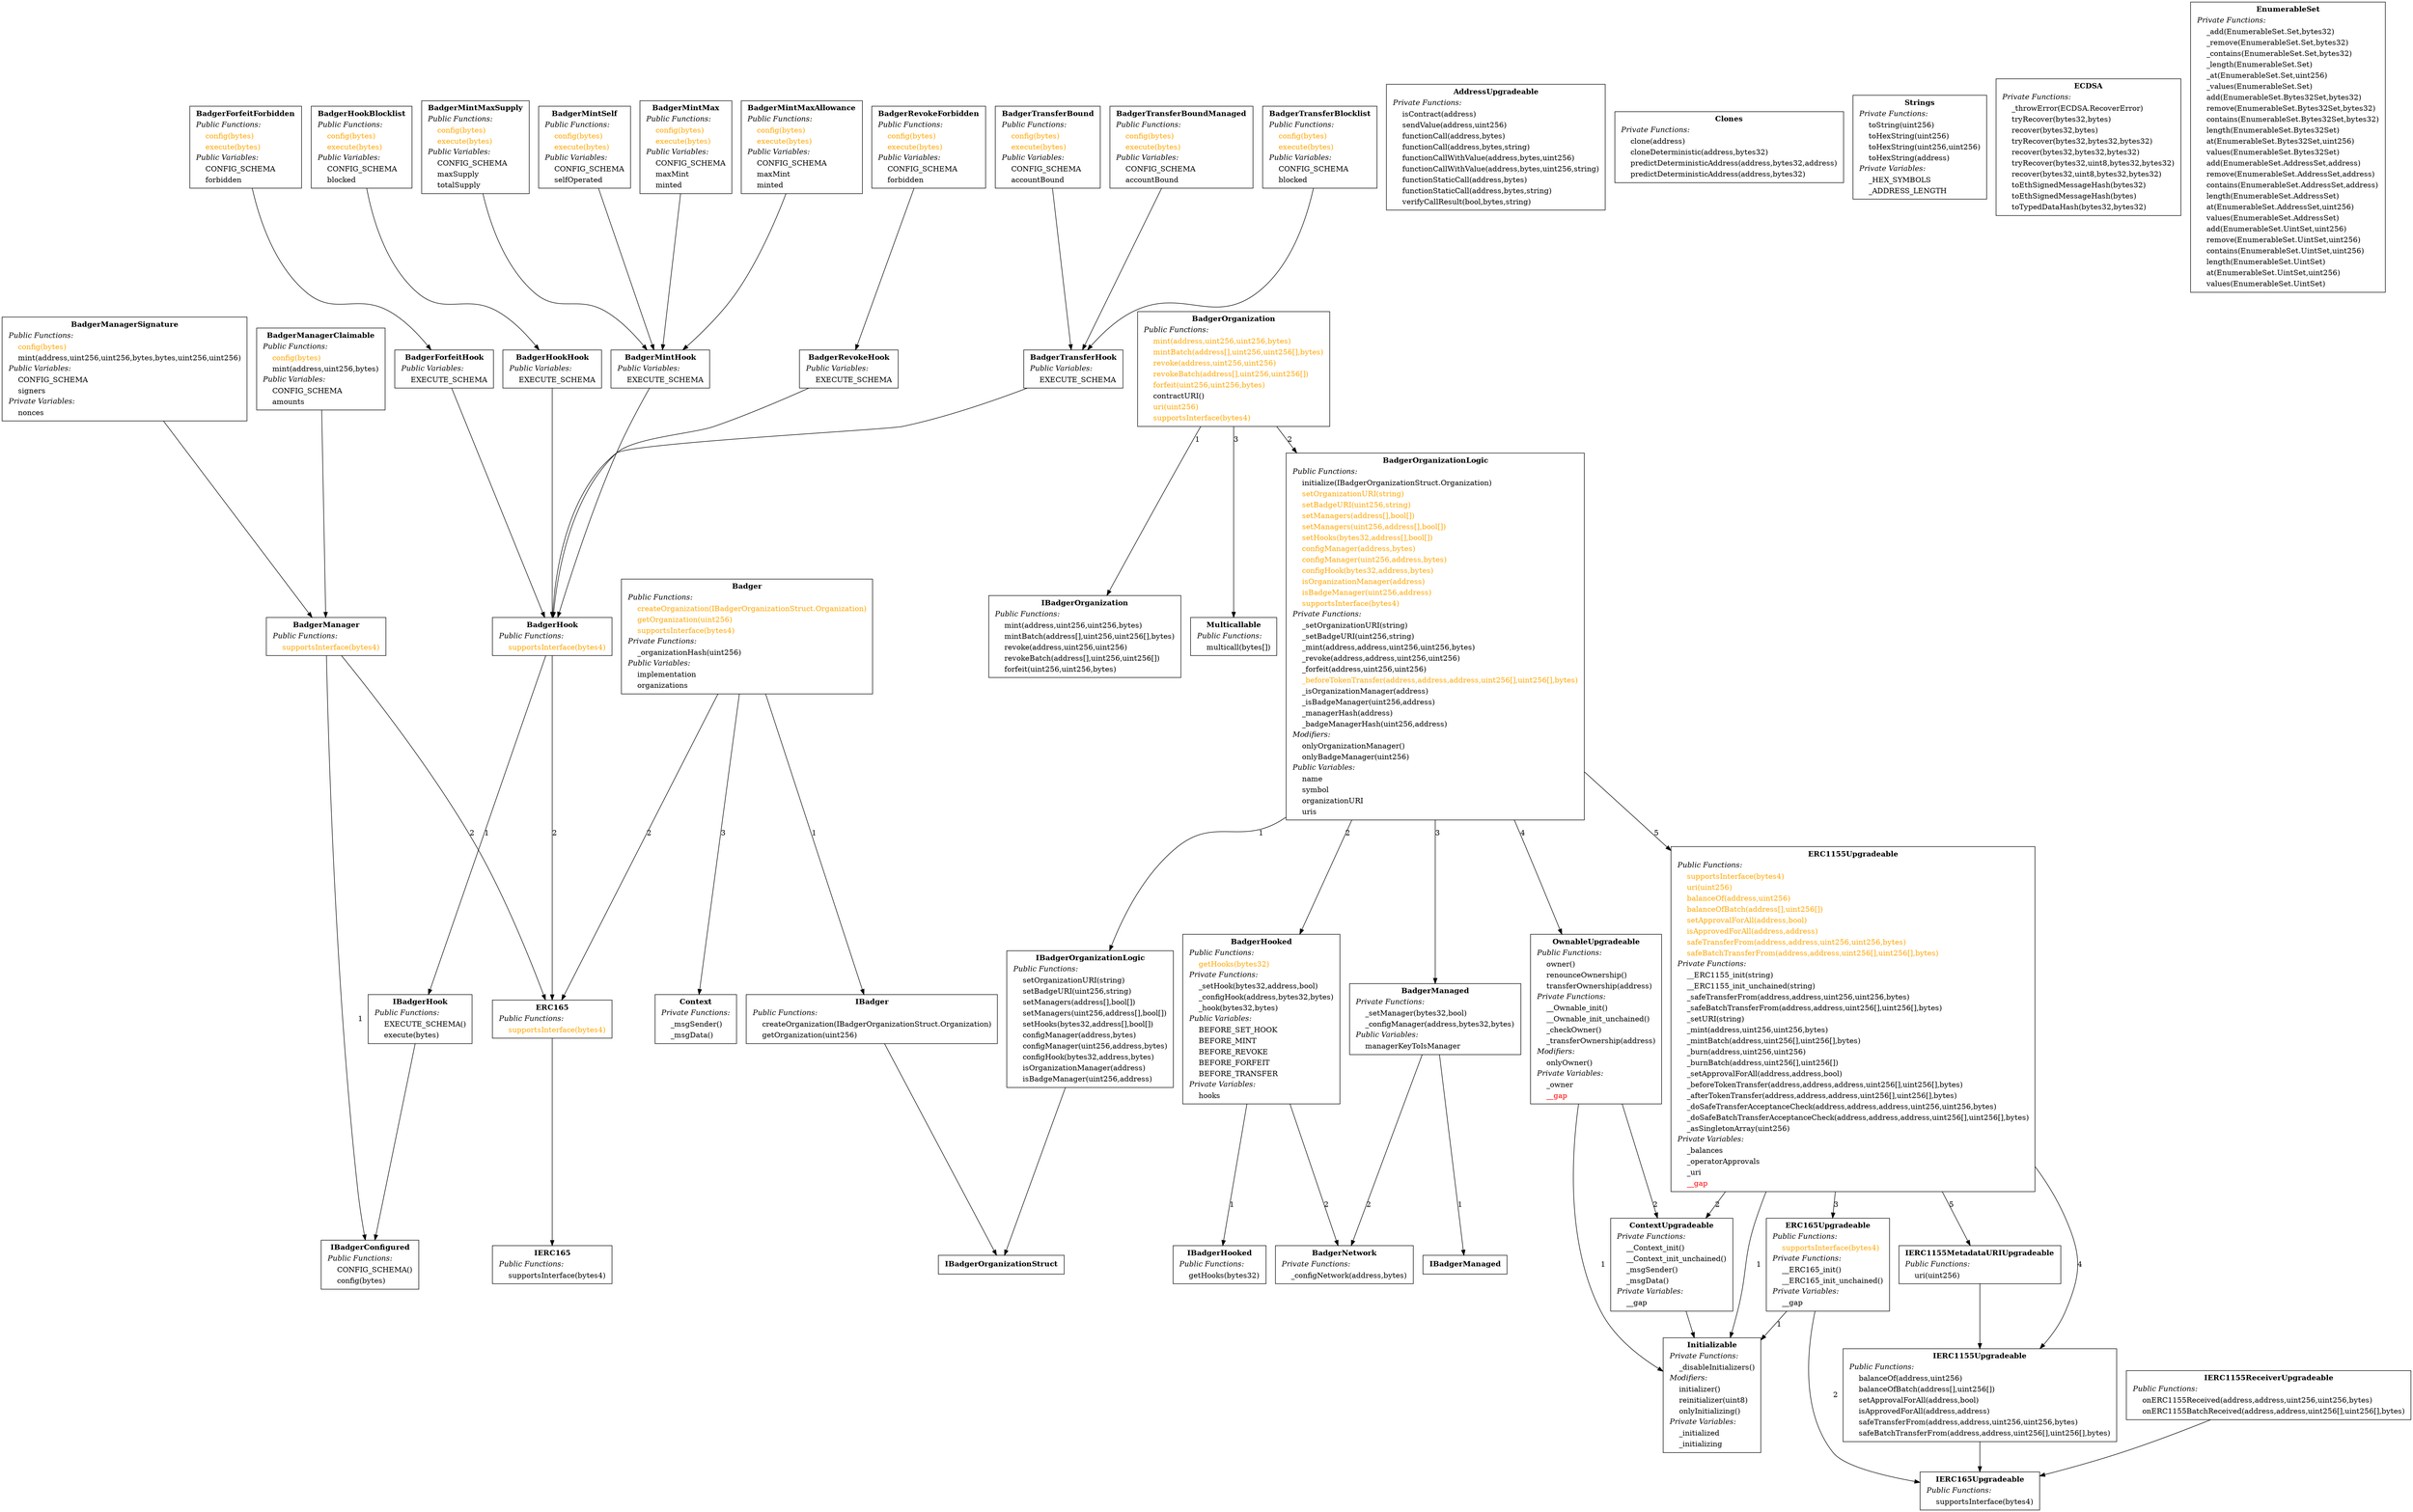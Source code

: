 digraph "" {
OwnableUpgradeable -> Initializable [ label="1" ];
OwnableUpgradeable -> ContextUpgradeable [ label="2" ];
OwnableUpgradeable[shape="box"label=< <TABLE border="0"><TR><TD align="center"><B>OwnableUpgradeable</B></TD></TR><TR><TD align="left"><I>Public Functions:</I></TD></TR><TR><TD align="left">    owner()</TD></TR><TR><TD align="left">    renounceOwnership()</TD></TR><TR><TD align="left">    transferOwnership(address)</TD></TR><TR><TD align="left"><I>Private Functions:</I></TD></TR><TR><TD align="left">    __Ownable_init()</TD></TR><TR><TD align="left">    __Ownable_init_unchained()</TD></TR><TR><TD align="left">    _checkOwner()</TD></TR><TR><TD align="left">    _transferOwnership(address)</TD></TR><TR><TD align="left"><I>Modifiers:</I></TD></TR><TR><TD align="left">    onlyOwner()</TD></TR><TR><TD align="left"><I>Private Variables:</I></TD></TR><TR><TD align="left">    _owner</TD></TR><TR><TD align="left"><font color="red">    __gap</font></TD></TR></TABLE> >];

Initializable[shape="box"label=< <TABLE border="0"><TR><TD align="center"><B>Initializable</B></TD></TR><TR><TD align="left"><I>Private Functions:</I></TD></TR><TR><TD align="left">    _disableInitializers()</TD></TR><TR><TD align="left"><I>Modifiers:</I></TD></TR><TR><TD align="left">    initializer()</TD></TR><TR><TD align="left">    reinitializer(uint8)</TD></TR><TR><TD align="left">    onlyInitializing()</TD></TR><TR><TD align="left"><I>Private Variables:</I></TD></TR><TR><TD align="left">    _initialized</TD></TR><TR><TD align="left">    _initializing</TD></TR></TABLE> >];

ERC1155Upgradeable -> Initializable [ label="1" ];
ERC1155Upgradeable -> ContextUpgradeable [ label="2" ];
ERC1155Upgradeable -> ERC165Upgradeable [ label="3" ];
ERC1155Upgradeable -> IERC1155Upgradeable [ label="4" ];
ERC1155Upgradeable -> IERC1155MetadataURIUpgradeable [ label="5" ];
ERC1155Upgradeable[shape="box"label=< <TABLE border="0"><TR><TD align="center"><B>ERC1155Upgradeable</B></TD></TR><TR><TD align="left"><I>Public Functions:</I></TD></TR><TR><TD align="left"><font color="#FFA500">    supportsInterface(bytes4)</font></TD></TR><TR><TD align="left"><font color="#FFA500">    uri(uint256)</font></TD></TR><TR><TD align="left"><font color="#FFA500">    balanceOf(address,uint256)</font></TD></TR><TR><TD align="left"><font color="#FFA500">    balanceOfBatch(address[],uint256[])</font></TD></TR><TR><TD align="left"><font color="#FFA500">    setApprovalForAll(address,bool)</font></TD></TR><TR><TD align="left"><font color="#FFA500">    isApprovedForAll(address,address)</font></TD></TR><TR><TD align="left"><font color="#FFA500">    safeTransferFrom(address,address,uint256,uint256,bytes)</font></TD></TR><TR><TD align="left"><font color="#FFA500">    safeBatchTransferFrom(address,address,uint256[],uint256[],bytes)</font></TD></TR><TR><TD align="left"><I>Private Functions:</I></TD></TR><TR><TD align="left">    __ERC1155_init(string)</TD></TR><TR><TD align="left">    __ERC1155_init_unchained(string)</TD></TR><TR><TD align="left">    _safeTransferFrom(address,address,uint256,uint256,bytes)</TD></TR><TR><TD align="left">    _safeBatchTransferFrom(address,address,uint256[],uint256[],bytes)</TD></TR><TR><TD align="left">    _setURI(string)</TD></TR><TR><TD align="left">    _mint(address,uint256,uint256,bytes)</TD></TR><TR><TD align="left">    _mintBatch(address,uint256[],uint256[],bytes)</TD></TR><TR><TD align="left">    _burn(address,uint256,uint256)</TD></TR><TR><TD align="left">    _burnBatch(address,uint256[],uint256[])</TD></TR><TR><TD align="left">    _setApprovalForAll(address,address,bool)</TD></TR><TR><TD align="left">    _beforeTokenTransfer(address,address,address,uint256[],uint256[],bytes)</TD></TR><TR><TD align="left">    _afterTokenTransfer(address,address,address,uint256[],uint256[],bytes)</TD></TR><TR><TD align="left">    _doSafeTransferAcceptanceCheck(address,address,address,uint256,uint256,bytes)</TD></TR><TR><TD align="left">    _doSafeBatchTransferAcceptanceCheck(address,address,address,uint256[],uint256[],bytes)</TD></TR><TR><TD align="left">    _asSingletonArray(uint256)</TD></TR><TR><TD align="left"><I>Private Variables:</I></TD></TR><TR><TD align="left">    _balances</TD></TR><TR><TD align="left">    _operatorApprovals</TD></TR><TR><TD align="left">    _uri</TD></TR><TR><TD align="left"><font color="red">    __gap</font></TD></TR></TABLE> >];

IERC1155ReceiverUpgradeable -> IERC165Upgradeable;
IERC1155ReceiverUpgradeable[shape="box"label=< <TABLE border="0"><TR><TD align="center"><B>IERC1155ReceiverUpgradeable</B></TD></TR><TR><TD align="left"><I>Public Functions:</I></TD></TR><TR><TD align="left">    onERC1155Received(address,address,uint256,uint256,bytes)</TD></TR><TR><TD align="left">    onERC1155BatchReceived(address,address,uint256[],uint256[],bytes)</TD></TR></TABLE> >];

IERC1155Upgradeable -> IERC165Upgradeable;
IERC1155Upgradeable[shape="box"label=< <TABLE border="0"><TR><TD align="center"><B>IERC1155Upgradeable</B></TD></TR><TR><TD align="left"><I>Public Functions:</I></TD></TR><TR><TD align="left">    balanceOf(address,uint256)</TD></TR><TR><TD align="left">    balanceOfBatch(address[],uint256[])</TD></TR><TR><TD align="left">    setApprovalForAll(address,bool)</TD></TR><TR><TD align="left">    isApprovedForAll(address,address)</TD></TR><TR><TD align="left">    safeTransferFrom(address,address,uint256,uint256,bytes)</TD></TR><TR><TD align="left">    safeBatchTransferFrom(address,address,uint256[],uint256[],bytes)</TD></TR></TABLE> >];

IERC1155MetadataURIUpgradeable -> IERC1155Upgradeable;
IERC1155MetadataURIUpgradeable[shape="box"label=< <TABLE border="0"><TR><TD align="center"><B>IERC1155MetadataURIUpgradeable</B></TD></TR><TR><TD align="left"><I>Public Functions:</I></TD></TR><TR><TD align="left">    uri(uint256)</TD></TR></TABLE> >];

AddressUpgradeable[shape="box"label=< <TABLE border="0"><TR><TD align="center"><B>AddressUpgradeable</B></TD></TR><TR><TD align="left"><I>Private Functions:</I></TD></TR><TR><TD align="left">    isContract(address)</TD></TR><TR><TD align="left">    sendValue(address,uint256)</TD></TR><TR><TD align="left">    functionCall(address,bytes)</TD></TR><TR><TD align="left">    functionCall(address,bytes,string)</TD></TR><TR><TD align="left">    functionCallWithValue(address,bytes,uint256)</TD></TR><TR><TD align="left">    functionCallWithValue(address,bytes,uint256,string)</TD></TR><TR><TD align="left">    functionStaticCall(address,bytes)</TD></TR><TR><TD align="left">    functionStaticCall(address,bytes,string)</TD></TR><TR><TD align="left">    verifyCallResult(bool,bytes,string)</TD></TR></TABLE> >];

ContextUpgradeable -> Initializable;
ContextUpgradeable[shape="box"label=< <TABLE border="0"><TR><TD align="center"><B>ContextUpgradeable</B></TD></TR><TR><TD align="left"><I>Private Functions:</I></TD></TR><TR><TD align="left">    __Context_init()</TD></TR><TR><TD align="left">    __Context_init_unchained()</TD></TR><TR><TD align="left">    _msgSender()</TD></TR><TR><TD align="left">    _msgData()</TD></TR><TR><TD align="left"><I>Private Variables:</I></TD></TR><TR><TD align="left">    __gap</TD></TR></TABLE> >];

ERC165Upgradeable -> Initializable [ label="1" ];
ERC165Upgradeable -> IERC165Upgradeable [ label="2" ];
ERC165Upgradeable[shape="box"label=< <TABLE border="0"><TR><TD align="center"><B>ERC165Upgradeable</B></TD></TR><TR><TD align="left"><I>Public Functions:</I></TD></TR><TR><TD align="left"><font color="#FFA500">    supportsInterface(bytes4)</font></TD></TR><TR><TD align="left"><I>Private Functions:</I></TD></TR><TR><TD align="left">    __ERC165_init()</TD></TR><TR><TD align="left">    __ERC165_init_unchained()</TD></TR><TR><TD align="left"><I>Private Variables:</I></TD></TR><TR><TD align="left">    __gap</TD></TR></TABLE> >];

IERC165Upgradeable[shape="box"label=< <TABLE border="0"><TR><TD align="center"><B>IERC165Upgradeable</B></TD></TR><TR><TD align="left"><I>Public Functions:</I></TD></TR><TR><TD align="left">    supportsInterface(bytes4)</TD></TR></TABLE> >];

Clones[shape="box"label=< <TABLE border="0"><TR><TD align="center"><B>Clones</B></TD></TR><TR><TD align="left"><I>Private Functions:</I></TD></TR><TR><TD align="left">    clone(address)</TD></TR><TR><TD align="left">    cloneDeterministic(address,bytes32)</TD></TR><TR><TD align="left">    predictDeterministicAddress(address,bytes32,address)</TD></TR><TR><TD align="left">    predictDeterministicAddress(address,bytes32)</TD></TR></TABLE> >];

Context[shape="box"label=< <TABLE border="0"><TR><TD align="center"><B>Context</B></TD></TR><TR><TD align="left"><I>Private Functions:</I></TD></TR><TR><TD align="left">    _msgSender()</TD></TR><TR><TD align="left">    _msgData()</TD></TR></TABLE> >];

Strings[shape="box"label=< <TABLE border="0"><TR><TD align="center"><B>Strings</B></TD></TR><TR><TD align="left"><I>Private Functions:</I></TD></TR><TR><TD align="left">    toString(uint256)</TD></TR><TR><TD align="left">    toHexString(uint256)</TD></TR><TR><TD align="left">    toHexString(uint256,uint256)</TD></TR><TR><TD align="left">    toHexString(address)</TD></TR><TR><TD align="left"><I>Private Variables:</I></TD></TR><TR><TD align="left">    _HEX_SYMBOLS</TD></TR><TR><TD align="left">    _ADDRESS_LENGTH</TD></TR></TABLE> >];

ECDSA[shape="box"label=< <TABLE border="0"><TR><TD align="center"><B>ECDSA</B></TD></TR><TR><TD align="left"><I>Private Functions:</I></TD></TR><TR><TD align="left">    _throwError(ECDSA.RecoverError)</TD></TR><TR><TD align="left">    tryRecover(bytes32,bytes)</TD></TR><TR><TD align="left">    recover(bytes32,bytes)</TD></TR><TR><TD align="left">    tryRecover(bytes32,bytes32,bytes32)</TD></TR><TR><TD align="left">    recover(bytes32,bytes32,bytes32)</TD></TR><TR><TD align="left">    tryRecover(bytes32,uint8,bytes32,bytes32)</TD></TR><TR><TD align="left">    recover(bytes32,uint8,bytes32,bytes32)</TD></TR><TR><TD align="left">    toEthSignedMessageHash(bytes32)</TD></TR><TR><TD align="left">    toEthSignedMessageHash(bytes)</TD></TR><TR><TD align="left">    toTypedDataHash(bytes32,bytes32)</TD></TR></TABLE> >];

ERC165 -> IERC165;
ERC165[shape="box"label=< <TABLE border="0"><TR><TD align="center"><B>ERC165</B></TD></TR><TR><TD align="left"><I>Public Functions:</I></TD></TR><TR><TD align="left"><font color="#FFA500">    supportsInterface(bytes4)</font></TD></TR></TABLE> >];

IERC165[shape="box"label=< <TABLE border="0"><TR><TD align="center"><B>IERC165</B></TD></TR><TR><TD align="left"><I>Public Functions:</I></TD></TR><TR><TD align="left">    supportsInterface(bytes4)</TD></TR></TABLE> >];

EnumerableSet[shape="box"label=< <TABLE border="0"><TR><TD align="center"><B>EnumerableSet</B></TD></TR><TR><TD align="left"><I>Private Functions:</I></TD></TR><TR><TD align="left">    _add(EnumerableSet.Set,bytes32)</TD></TR><TR><TD align="left">    _remove(EnumerableSet.Set,bytes32)</TD></TR><TR><TD align="left">    _contains(EnumerableSet.Set,bytes32)</TD></TR><TR><TD align="left">    _length(EnumerableSet.Set)</TD></TR><TR><TD align="left">    _at(EnumerableSet.Set,uint256)</TD></TR><TR><TD align="left">    _values(EnumerableSet.Set)</TD></TR><TR><TD align="left">    add(EnumerableSet.Bytes32Set,bytes32)</TD></TR><TR><TD align="left">    remove(EnumerableSet.Bytes32Set,bytes32)</TD></TR><TR><TD align="left">    contains(EnumerableSet.Bytes32Set,bytes32)</TD></TR><TR><TD align="left">    length(EnumerableSet.Bytes32Set)</TD></TR><TR><TD align="left">    at(EnumerableSet.Bytes32Set,uint256)</TD></TR><TR><TD align="left">    values(EnumerableSet.Bytes32Set)</TD></TR><TR><TD align="left">    add(EnumerableSet.AddressSet,address)</TD></TR><TR><TD align="left">    remove(EnumerableSet.AddressSet,address)</TD></TR><TR><TD align="left">    contains(EnumerableSet.AddressSet,address)</TD></TR><TR><TD align="left">    length(EnumerableSet.AddressSet)</TD></TR><TR><TD align="left">    at(EnumerableSet.AddressSet,uint256)</TD></TR><TR><TD align="left">    values(EnumerableSet.AddressSet)</TD></TR><TR><TD align="left">    add(EnumerableSet.UintSet,uint256)</TD></TR><TR><TD align="left">    remove(EnumerableSet.UintSet,uint256)</TD></TR><TR><TD align="left">    contains(EnumerableSet.UintSet,uint256)</TD></TR><TR><TD align="left">    length(EnumerableSet.UintSet)</TD></TR><TR><TD align="left">    at(EnumerableSet.UintSet,uint256)</TD></TR><TR><TD align="left">    values(EnumerableSet.UintSet)</TD></TR></TABLE> >];

Badger -> IBadger [ label="1" ];
Badger -> ERC165 [ label="2" ];
Badger -> Context [ label="3" ];
Badger[shape="box"label=< <TABLE border="0"><TR><TD align="center"><B>Badger</B></TD></TR><TR><TD align="left"><I>Public Functions:</I></TD></TR><TR><TD align="left"><font color="#FFA500">    createOrganization(IBadgerOrganizationStruct.Organization)</font></TD></TR><TR><TD align="left"><font color="#FFA500">    getOrganization(uint256)</font></TD></TR><TR><TD align="left"><font color="#FFA500">    supportsInterface(bytes4)</font></TD></TR><TR><TD align="left"><I>Private Functions:</I></TD></TR><TR><TD align="left">    _organizationHash(uint256)</TD></TR><TR><TD align="left"><I>Public Variables:</I></TD></TR><TR><TD align="left">    implementation</TD></TR><TR><TD align="left">    organizations</TD></TR></TABLE> >];

BadgerNetwork[shape="box"label=< <TABLE border="0"><TR><TD align="center"><B>BadgerNetwork</B></TD></TR><TR><TD align="left"><I>Private Functions:</I></TD></TR><TR><TD align="left">    _configNetwork(address,bytes)</TD></TR></TABLE> >];

BadgerOrganization -> IBadgerOrganization [ label="1" ];
BadgerOrganization -> BadgerOrganizationLogic [ label="2" ];
BadgerOrganization -> Multicallable [ label="3" ];
BadgerOrganization[shape="box"label=< <TABLE border="0"><TR><TD align="center"><B>BadgerOrganization</B></TD></TR><TR><TD align="left"><I>Public Functions:</I></TD></TR><TR><TD align="left"><font color="#FFA500">    mint(address,uint256,uint256,bytes)</font></TD></TR><TR><TD align="left"><font color="#FFA500">    mintBatch(address[],uint256,uint256[],bytes)</font></TD></TR><TR><TD align="left"><font color="#FFA500">    revoke(address,uint256,uint256)</font></TD></TR><TR><TD align="left"><font color="#FFA500">    revokeBatch(address[],uint256,uint256[])</font></TD></TR><TR><TD align="left"><font color="#FFA500">    forfeit(uint256,uint256,bytes)</font></TD></TR><TR><TD align="left">    contractURI()</TD></TR><TR><TD align="left"><font color="#FFA500">    uri(uint256)</font></TD></TR><TR><TD align="left"><font color="#FFA500">    supportsInterface(bytes4)</font></TD></TR></TABLE> >];

BadgerOrganizationLogic -> IBadgerOrganizationLogic [ label="1" ];
BadgerOrganizationLogic -> BadgerHooked [ label="2" ];
BadgerOrganizationLogic -> BadgerManaged [ label="3" ];
BadgerOrganizationLogic -> OwnableUpgradeable [ label="4" ];
BadgerOrganizationLogic -> ERC1155Upgradeable [ label="5" ];
BadgerOrganizationLogic[shape="box"label=< <TABLE border="0"><TR><TD align="center"><B>BadgerOrganizationLogic</B></TD></TR><TR><TD align="left"><I>Public Functions:</I></TD></TR><TR><TD align="left">    initialize(IBadgerOrganizationStruct.Organization)</TD></TR><TR><TD align="left"><font color="#FFA500">    setOrganizationURI(string)</font></TD></TR><TR><TD align="left"><font color="#FFA500">    setBadgeURI(uint256,string)</font></TD></TR><TR><TD align="left"><font color="#FFA500">    setManagers(address[],bool[])</font></TD></TR><TR><TD align="left"><font color="#FFA500">    setManagers(uint256,address[],bool[])</font></TD></TR><TR><TD align="left"><font color="#FFA500">    setHooks(bytes32,address[],bool[])</font></TD></TR><TR><TD align="left"><font color="#FFA500">    configManager(address,bytes)</font></TD></TR><TR><TD align="left"><font color="#FFA500">    configManager(uint256,address,bytes)</font></TD></TR><TR><TD align="left"><font color="#FFA500">    configHook(bytes32,address,bytes)</font></TD></TR><TR><TD align="left"><font color="#FFA500">    isOrganizationManager(address)</font></TD></TR><TR><TD align="left"><font color="#FFA500">    isBadgeManager(uint256,address)</font></TD></TR><TR><TD align="left"><font color="#FFA500">    supportsInterface(bytes4)</font></TD></TR><TR><TD align="left"><I>Private Functions:</I></TD></TR><TR><TD align="left">    _setOrganizationURI(string)</TD></TR><TR><TD align="left">    _setBadgeURI(uint256,string)</TD></TR><TR><TD align="left">    _mint(address,address,uint256,uint256,bytes)</TD></TR><TR><TD align="left">    _revoke(address,address,uint256,uint256)</TD></TR><TR><TD align="left">    _forfeit(address,uint256,uint256)</TD></TR><TR><TD align="left"><font color="#FFA500">    _beforeTokenTransfer(address,address,address,uint256[],uint256[],bytes)</font></TD></TR><TR><TD align="left">    _isOrganizationManager(address)</TD></TR><TR><TD align="left">    _isBadgeManager(uint256,address)</TD></TR><TR><TD align="left">    _managerHash(address)</TD></TR><TR><TD align="left">    _badgeManagerHash(uint256,address)</TD></TR><TR><TD align="left"><I>Modifiers:</I></TD></TR><TR><TD align="left">    onlyOrganizationManager()</TD></TR><TR><TD align="left">    onlyBadgeManager(uint256)</TD></TR><TR><TD align="left"><I>Public Variables:</I></TD></TR><TR><TD align="left">    name</TD></TR><TR><TD align="left">    symbol</TD></TR><TR><TD align="left">    organizationURI</TD></TR><TR><TD align="left">    uris</TD></TR></TABLE> >];

BadgerHook -> IBadgerHook [ label="1" ];
BadgerHook -> ERC165 [ label="2" ];
BadgerHook[shape="box"label=< <TABLE border="0"><TR><TD align="center"><B>BadgerHook</B></TD></TR><TR><TD align="left"><I>Public Functions:</I></TD></TR><TR><TD align="left"><font color="#FFA500">    supportsInterface(bytes4)</font></TD></TR></TABLE> >];

BadgerHooked -> IBadgerHooked [ label="1" ];
BadgerHooked -> BadgerNetwork [ label="2" ];
BadgerHooked[shape="box"label=< <TABLE border="0"><TR><TD align="center"><B>BadgerHooked</B></TD></TR><TR><TD align="left"><I>Public Functions:</I></TD></TR><TR><TD align="left"><font color="#FFA500">    getHooks(bytes32)</font></TD></TR><TR><TD align="left"><I>Private Functions:</I></TD></TR><TR><TD align="left">    _setHook(bytes32,address,bool)</TD></TR><TR><TD align="left">    _configHook(address,bytes32,bytes)</TD></TR><TR><TD align="left">    _hook(bytes32,bytes)</TD></TR><TR><TD align="left"><I>Public Variables:</I></TD></TR><TR><TD align="left">    BEFORE_SET_HOOK</TD></TR><TR><TD align="left">    BEFORE_MINT</TD></TR><TR><TD align="left">    BEFORE_REVOKE</TD></TR><TR><TD align="left">    BEFORE_FORFEIT</TD></TR><TR><TD align="left">    BEFORE_TRANSFER</TD></TR><TR><TD align="left"><I>Private Variables:</I></TD></TR><TR><TD align="left">    hooks</TD></TR></TABLE> >];

BadgerForfeitForbidden -> BadgerForfeitHook;
BadgerForfeitForbidden[shape="box"label=< <TABLE border="0"><TR><TD align="center"><B>BadgerForfeitForbidden</B></TD></TR><TR><TD align="left"><I>Public Functions:</I></TD></TR><TR><TD align="left"><font color="#FFA500">    config(bytes)</font></TD></TR><TR><TD align="left"><font color="#FFA500">    execute(bytes)</font></TD></TR><TR><TD align="left"><I>Public Variables:</I></TD></TR><TR><TD align="left">    CONFIG_SCHEMA</TD></TR><TR><TD align="left">    forbidden</TD></TR></TABLE> >];

BadgerHookBlocklist -> BadgerHookHook;
BadgerHookBlocklist[shape="box"label=< <TABLE border="0"><TR><TD align="center"><B>BadgerHookBlocklist</B></TD></TR><TR><TD align="left"><I>Public Functions:</I></TD></TR><TR><TD align="left"><font color="#FFA500">    config(bytes)</font></TD></TR><TR><TD align="left"><font color="#FFA500">    execute(bytes)</font></TD></TR><TR><TD align="left"><I>Public Variables:</I></TD></TR><TR><TD align="left">    CONFIG_SCHEMA</TD></TR><TR><TD align="left">    blocked</TD></TR></TABLE> >];

BadgerMintMax -> BadgerMintHook;
BadgerMintMax[shape="box"label=< <TABLE border="0"><TR><TD align="center"><B>BadgerMintMax</B></TD></TR><TR><TD align="left"><I>Public Functions:</I></TD></TR><TR><TD align="left"><font color="#FFA500">    config(bytes)</font></TD></TR><TR><TD align="left"><font color="#FFA500">    execute(bytes)</font></TD></TR><TR><TD align="left"><I>Public Variables:</I></TD></TR><TR><TD align="left">    CONFIG_SCHEMA</TD></TR><TR><TD align="left">    maxMint</TD></TR><TR><TD align="left">    minted</TD></TR></TABLE> >];

BadgerMintMaxAllowance -> BadgerMintHook;
BadgerMintMaxAllowance[shape="box"label=< <TABLE border="0"><TR><TD align="center"><B>BadgerMintMaxAllowance</B></TD></TR><TR><TD align="left"><I>Public Functions:</I></TD></TR><TR><TD align="left"><font color="#FFA500">    config(bytes)</font></TD></TR><TR><TD align="left"><font color="#FFA500">    execute(bytes)</font></TD></TR><TR><TD align="left"><I>Public Variables:</I></TD></TR><TR><TD align="left">    CONFIG_SCHEMA</TD></TR><TR><TD align="left">    maxMint</TD></TR><TR><TD align="left">    minted</TD></TR></TABLE> >];

BadgerMintMaxSupply -> BadgerMintHook;
BadgerMintMaxSupply[shape="box"label=< <TABLE border="0"><TR><TD align="center"><B>BadgerMintMaxSupply</B></TD></TR><TR><TD align="left"><I>Public Functions:</I></TD></TR><TR><TD align="left"><font color="#FFA500">    config(bytes)</font></TD></TR><TR><TD align="left"><font color="#FFA500">    execute(bytes)</font></TD></TR><TR><TD align="left"><I>Public Variables:</I></TD></TR><TR><TD align="left">    CONFIG_SCHEMA</TD></TR><TR><TD align="left">    maxSupply</TD></TR><TR><TD align="left">    totalSupply</TD></TR></TABLE> >];

BadgerMintSelf -> BadgerMintHook;
BadgerMintSelf[shape="box"label=< <TABLE border="0"><TR><TD align="center"><B>BadgerMintSelf</B></TD></TR><TR><TD align="left"><I>Public Functions:</I></TD></TR><TR><TD align="left"><font color="#FFA500">    config(bytes)</font></TD></TR><TR><TD align="left"><font color="#FFA500">    execute(bytes)</font></TD></TR><TR><TD align="left"><I>Public Variables:</I></TD></TR><TR><TD align="left">    CONFIG_SCHEMA</TD></TR><TR><TD align="left">    selfOperated</TD></TR></TABLE> >];

BadgerRevokeForbidden -> BadgerRevokeHook;
BadgerRevokeForbidden[shape="box"label=< <TABLE border="0"><TR><TD align="center"><B>BadgerRevokeForbidden</B></TD></TR><TR><TD align="left"><I>Public Functions:</I></TD></TR><TR><TD align="left"><font color="#FFA500">    config(bytes)</font></TD></TR><TR><TD align="left"><font color="#FFA500">    execute(bytes)</font></TD></TR><TR><TD align="left"><I>Public Variables:</I></TD></TR><TR><TD align="left">    CONFIG_SCHEMA</TD></TR><TR><TD align="left">    forbidden</TD></TR></TABLE> >];

BadgerTransferBlocklist -> BadgerTransferHook;
BadgerTransferBlocklist[shape="box"label=< <TABLE border="0"><TR><TD align="center"><B>BadgerTransferBlocklist</B></TD></TR><TR><TD align="left"><I>Public Functions:</I></TD></TR><TR><TD align="left"><font color="#FFA500">    config(bytes)</font></TD></TR><TR><TD align="left"><font color="#FFA500">    execute(bytes)</font></TD></TR><TR><TD align="left"><I>Public Variables:</I></TD></TR><TR><TD align="left">    CONFIG_SCHEMA</TD></TR><TR><TD align="left">    blocked</TD></TR></TABLE> >];

BadgerTransferBound -> BadgerTransferHook;
BadgerTransferBound[shape="box"label=< <TABLE border="0"><TR><TD align="center"><B>BadgerTransferBound</B></TD></TR><TR><TD align="left"><I>Public Functions:</I></TD></TR><TR><TD align="left"><font color="#FFA500">    config(bytes)</font></TD></TR><TR><TD align="left"><font color="#FFA500">    execute(bytes)</font></TD></TR><TR><TD align="left"><I>Public Variables:</I></TD></TR><TR><TD align="left">    CONFIG_SCHEMA</TD></TR><TR><TD align="left">    accountBound</TD></TR></TABLE> >];

BadgerTransferBoundManaged -> BadgerTransferHook;
BadgerTransferBoundManaged[shape="box"label=< <TABLE border="0"><TR><TD align="center"><B>BadgerTransferBoundManaged</B></TD></TR><TR><TD align="left"><I>Public Functions:</I></TD></TR><TR><TD align="left"><font color="#FFA500">    config(bytes)</font></TD></TR><TR><TD align="left"><font color="#FFA500">    execute(bytes)</font></TD></TR><TR><TD align="left"><I>Public Variables:</I></TD></TR><TR><TD align="left">    CONFIG_SCHEMA</TD></TR><TR><TD align="left">    accountBound</TD></TR></TABLE> >];

BadgerForfeitHook -> BadgerHook;
BadgerForfeitHook[shape="box"label=< <TABLE border="0"><TR><TD align="center"><B>BadgerForfeitHook</B></TD></TR><TR><TD align="left"><I>Public Variables:</I></TD></TR><TR><TD align="left">    EXECUTE_SCHEMA</TD></TR></TABLE> >];

BadgerHookHook -> BadgerHook;
BadgerHookHook[shape="box"label=< <TABLE border="0"><TR><TD align="center"><B>BadgerHookHook</B></TD></TR><TR><TD align="left"><I>Public Variables:</I></TD></TR><TR><TD align="left">    EXECUTE_SCHEMA</TD></TR></TABLE> >];

BadgerMintHook -> BadgerHook;
BadgerMintHook[shape="box"label=< <TABLE border="0"><TR><TD align="center"><B>BadgerMintHook</B></TD></TR><TR><TD align="left"><I>Public Variables:</I></TD></TR><TR><TD align="left">    EXECUTE_SCHEMA</TD></TR></TABLE> >];

BadgerRevokeHook -> BadgerHook;
BadgerRevokeHook[shape="box"label=< <TABLE border="0"><TR><TD align="center"><B>BadgerRevokeHook</B></TD></TR><TR><TD align="left"><I>Public Variables:</I></TD></TR><TR><TD align="left">    EXECUTE_SCHEMA</TD></TR></TABLE> >];

BadgerTransferHook -> BadgerHook;
BadgerTransferHook[shape="box"label=< <TABLE border="0"><TR><TD align="center"><B>BadgerTransferHook</B></TD></TR><TR><TD align="left"><I>Public Variables:</I></TD></TR><TR><TD align="left">    EXECUTE_SCHEMA</TD></TR></TABLE> >];

IBadger -> IBadgerOrganizationStruct;
IBadger[shape="box"label=< <TABLE border="0"><TR><TD align="center"><B>IBadger</B></TD></TR><TR><TD align="left"><I>Public Functions:</I></TD></TR><TR><TD align="left">    createOrganization(IBadgerOrganizationStruct.Organization)</TD></TR><TR><TD align="left">    getOrganization(uint256)</TD></TR></TABLE> >];

IBadgerConfigured[shape="box"label=< <TABLE border="0"><TR><TD align="center"><B>IBadgerConfigured</B></TD></TR><TR><TD align="left"><I>Public Functions:</I></TD></TR><TR><TD align="left">    CONFIG_SCHEMA()</TD></TR><TR><TD align="left">    config(bytes)</TD></TR></TABLE> >];

IBadgerHook -> IBadgerConfigured;
IBadgerHook[shape="box"label=< <TABLE border="0"><TR><TD align="center"><B>IBadgerHook</B></TD></TR><TR><TD align="left"><I>Public Functions:</I></TD></TR><TR><TD align="left">    EXECUTE_SCHEMA()</TD></TR><TR><TD align="left">    execute(bytes)</TD></TR></TABLE> >];

IBadgerHooked[shape="box"label=< <TABLE border="0"><TR><TD align="center"><B>IBadgerHooked</B></TD></TR><TR><TD align="left"><I>Public Functions:</I></TD></TR><TR><TD align="left">    getHooks(bytes32)</TD></TR></TABLE> >];

IBadgerManaged[shape="box"label=< <TABLE border="0"><TR><TD align="center"><B>IBadgerManaged</B></TD></TR></TABLE> >];

IBadgerOrganization[shape="box"label=< <TABLE border="0"><TR><TD align="center"><B>IBadgerOrganization</B></TD></TR><TR><TD align="left"><I>Public Functions:</I></TD></TR><TR><TD align="left">    mint(address,uint256,uint256,bytes)</TD></TR><TR><TD align="left">    mintBatch(address[],uint256,uint256[],bytes)</TD></TR><TR><TD align="left">    revoke(address,uint256,uint256)</TD></TR><TR><TD align="left">    revokeBatch(address[],uint256,uint256[])</TD></TR><TR><TD align="left">    forfeit(uint256,uint256,bytes)</TD></TR></TABLE> >];

IBadgerOrganizationLogic -> IBadgerOrganizationStruct;
IBadgerOrganizationLogic[shape="box"label=< <TABLE border="0"><TR><TD align="center"><B>IBadgerOrganizationLogic</B></TD></TR><TR><TD align="left"><I>Public Functions:</I></TD></TR><TR><TD align="left">    setOrganizationURI(string)</TD></TR><TR><TD align="left">    setBadgeURI(uint256,string)</TD></TR><TR><TD align="left">    setManagers(address[],bool[])</TD></TR><TR><TD align="left">    setManagers(uint256,address[],bool[])</TD></TR><TR><TD align="left">    setHooks(bytes32,address[],bool[])</TD></TR><TR><TD align="left">    configManager(address,bytes)</TD></TR><TR><TD align="left">    configManager(uint256,address,bytes)</TD></TR><TR><TD align="left">    configHook(bytes32,address,bytes)</TD></TR><TR><TD align="left">    isOrganizationManager(address)</TD></TR><TR><TD align="left">    isBadgeManager(uint256,address)</TD></TR></TABLE> >];

IBadgerOrganizationStruct[shape="box"label=< <TABLE border="0"><TR><TD align="center"><B>IBadgerOrganizationStruct</B></TD></TR></TABLE> >];

BadgerManaged -> IBadgerManaged [ label="1" ];
BadgerManaged -> BadgerNetwork [ label="2" ];
BadgerManaged[shape="box"label=< <TABLE border="0"><TR><TD align="center"><B>BadgerManaged</B></TD></TR><TR><TD align="left"><I>Private Functions:</I></TD></TR><TR><TD align="left">    _setManager(bytes32,bool)</TD></TR><TR><TD align="left">    _configManager(address,bytes32,bytes)</TD></TR><TR><TD align="left"><I>Public Variables:</I></TD></TR><TR><TD align="left">    managerKeyToIsManager</TD></TR></TABLE> >];

BadgerManager -> IBadgerConfigured [ label="1" ];
BadgerManager -> ERC165 [ label="2" ];
BadgerManager[shape="box"label=< <TABLE border="0"><TR><TD align="center"><B>BadgerManager</B></TD></TR><TR><TD align="left"><I>Public Functions:</I></TD></TR><TR><TD align="left"><font color="#FFA500">    supportsInterface(bytes4)</font></TD></TR></TABLE> >];

BadgerManagerClaimable -> BadgerManager;
BadgerManagerClaimable[shape="box"label=< <TABLE border="0"><TR><TD align="center"><B>BadgerManagerClaimable</B></TD></TR><TR><TD align="left"><I>Public Functions:</I></TD></TR><TR><TD align="left"><font color="#FFA500">    config(bytes)</font></TD></TR><TR><TD align="left">    mint(address,uint256,bytes)</TD></TR><TR><TD align="left"><I>Public Variables:</I></TD></TR><TR><TD align="left">    CONFIG_SCHEMA</TD></TR><TR><TD align="left">    amounts</TD></TR></TABLE> >];

BadgerManagerSignature -> BadgerManager;
BadgerManagerSignature[shape="box"label=< <TABLE border="0"><TR><TD align="center"><B>BadgerManagerSignature</B></TD></TR><TR><TD align="left"><I>Public Functions:</I></TD></TR><TR><TD align="left"><font color="#FFA500">    config(bytes)</font></TD></TR><TR><TD align="left">    mint(address,uint256,uint256,bytes,bytes,uint256,uint256)</TD></TR><TR><TD align="left"><I>Public Variables:</I></TD></TR><TR><TD align="left">    CONFIG_SCHEMA</TD></TR><TR><TD align="left">    signers</TD></TR><TR><TD align="left"><I>Private Variables:</I></TD></TR><TR><TD align="left">    nonces</TD></TR></TABLE> >];

Multicallable[shape="box"label=< <TABLE border="0"><TR><TD align="center"><B>Multicallable</B></TD></TR><TR><TD align="left"><I>Public Functions:</I></TD></TR><TR><TD align="left">    multicall(bytes[])</TD></TR></TABLE> >];

}